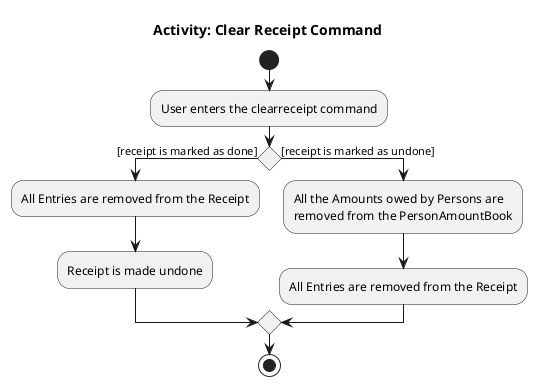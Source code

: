 @startuml
/' @author @ailanthustng'/
title Activity: Clear Receipt Command

start
:User enters the clearreceipt command;

if () then ([receipt is marked as done])
    :All Entries are removed from the Receipt;

    :Receipt is made undone;
else ([receipt is marked as undone])
    :All the Amounts owed by Persons are
    removed from the PersonAmountBook;

    :All Entries are removed from the Receipt;
endif

stop
@enduml
